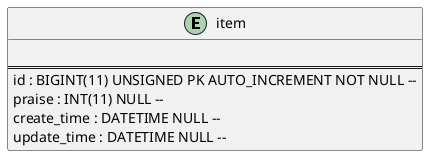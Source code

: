 PK
FK
UNIQUE
INDEX
IDGENERATOR
SEQUENCE
SOFTDELETE
ASBOOLEAN

@startuml praise

entity item {
    
    ==
    id : BIGINT(11) UNSIGNED PK AUTO_INCREMENT NOT NULL -- 
    praise : INT(11) NULL -- 
    create_time : DATETIME NULL -- 
    update_time : DATETIME NULL -- 
}

@enduml